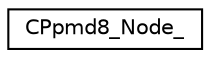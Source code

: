 digraph "Graphical Class Hierarchy"
{
 // LATEX_PDF_SIZE
  edge [fontname="Helvetica",fontsize="10",labelfontname="Helvetica",labelfontsize="10"];
  node [fontname="Helvetica",fontsize="10",shape=record];
  rankdir="LR";
  Node0 [label="CPpmd8_Node_",height=0.2,width=0.4,color="black", fillcolor="white", style="filled",URL="$struct_c_ppmd8___node__.html",tooltip=" "];
}
